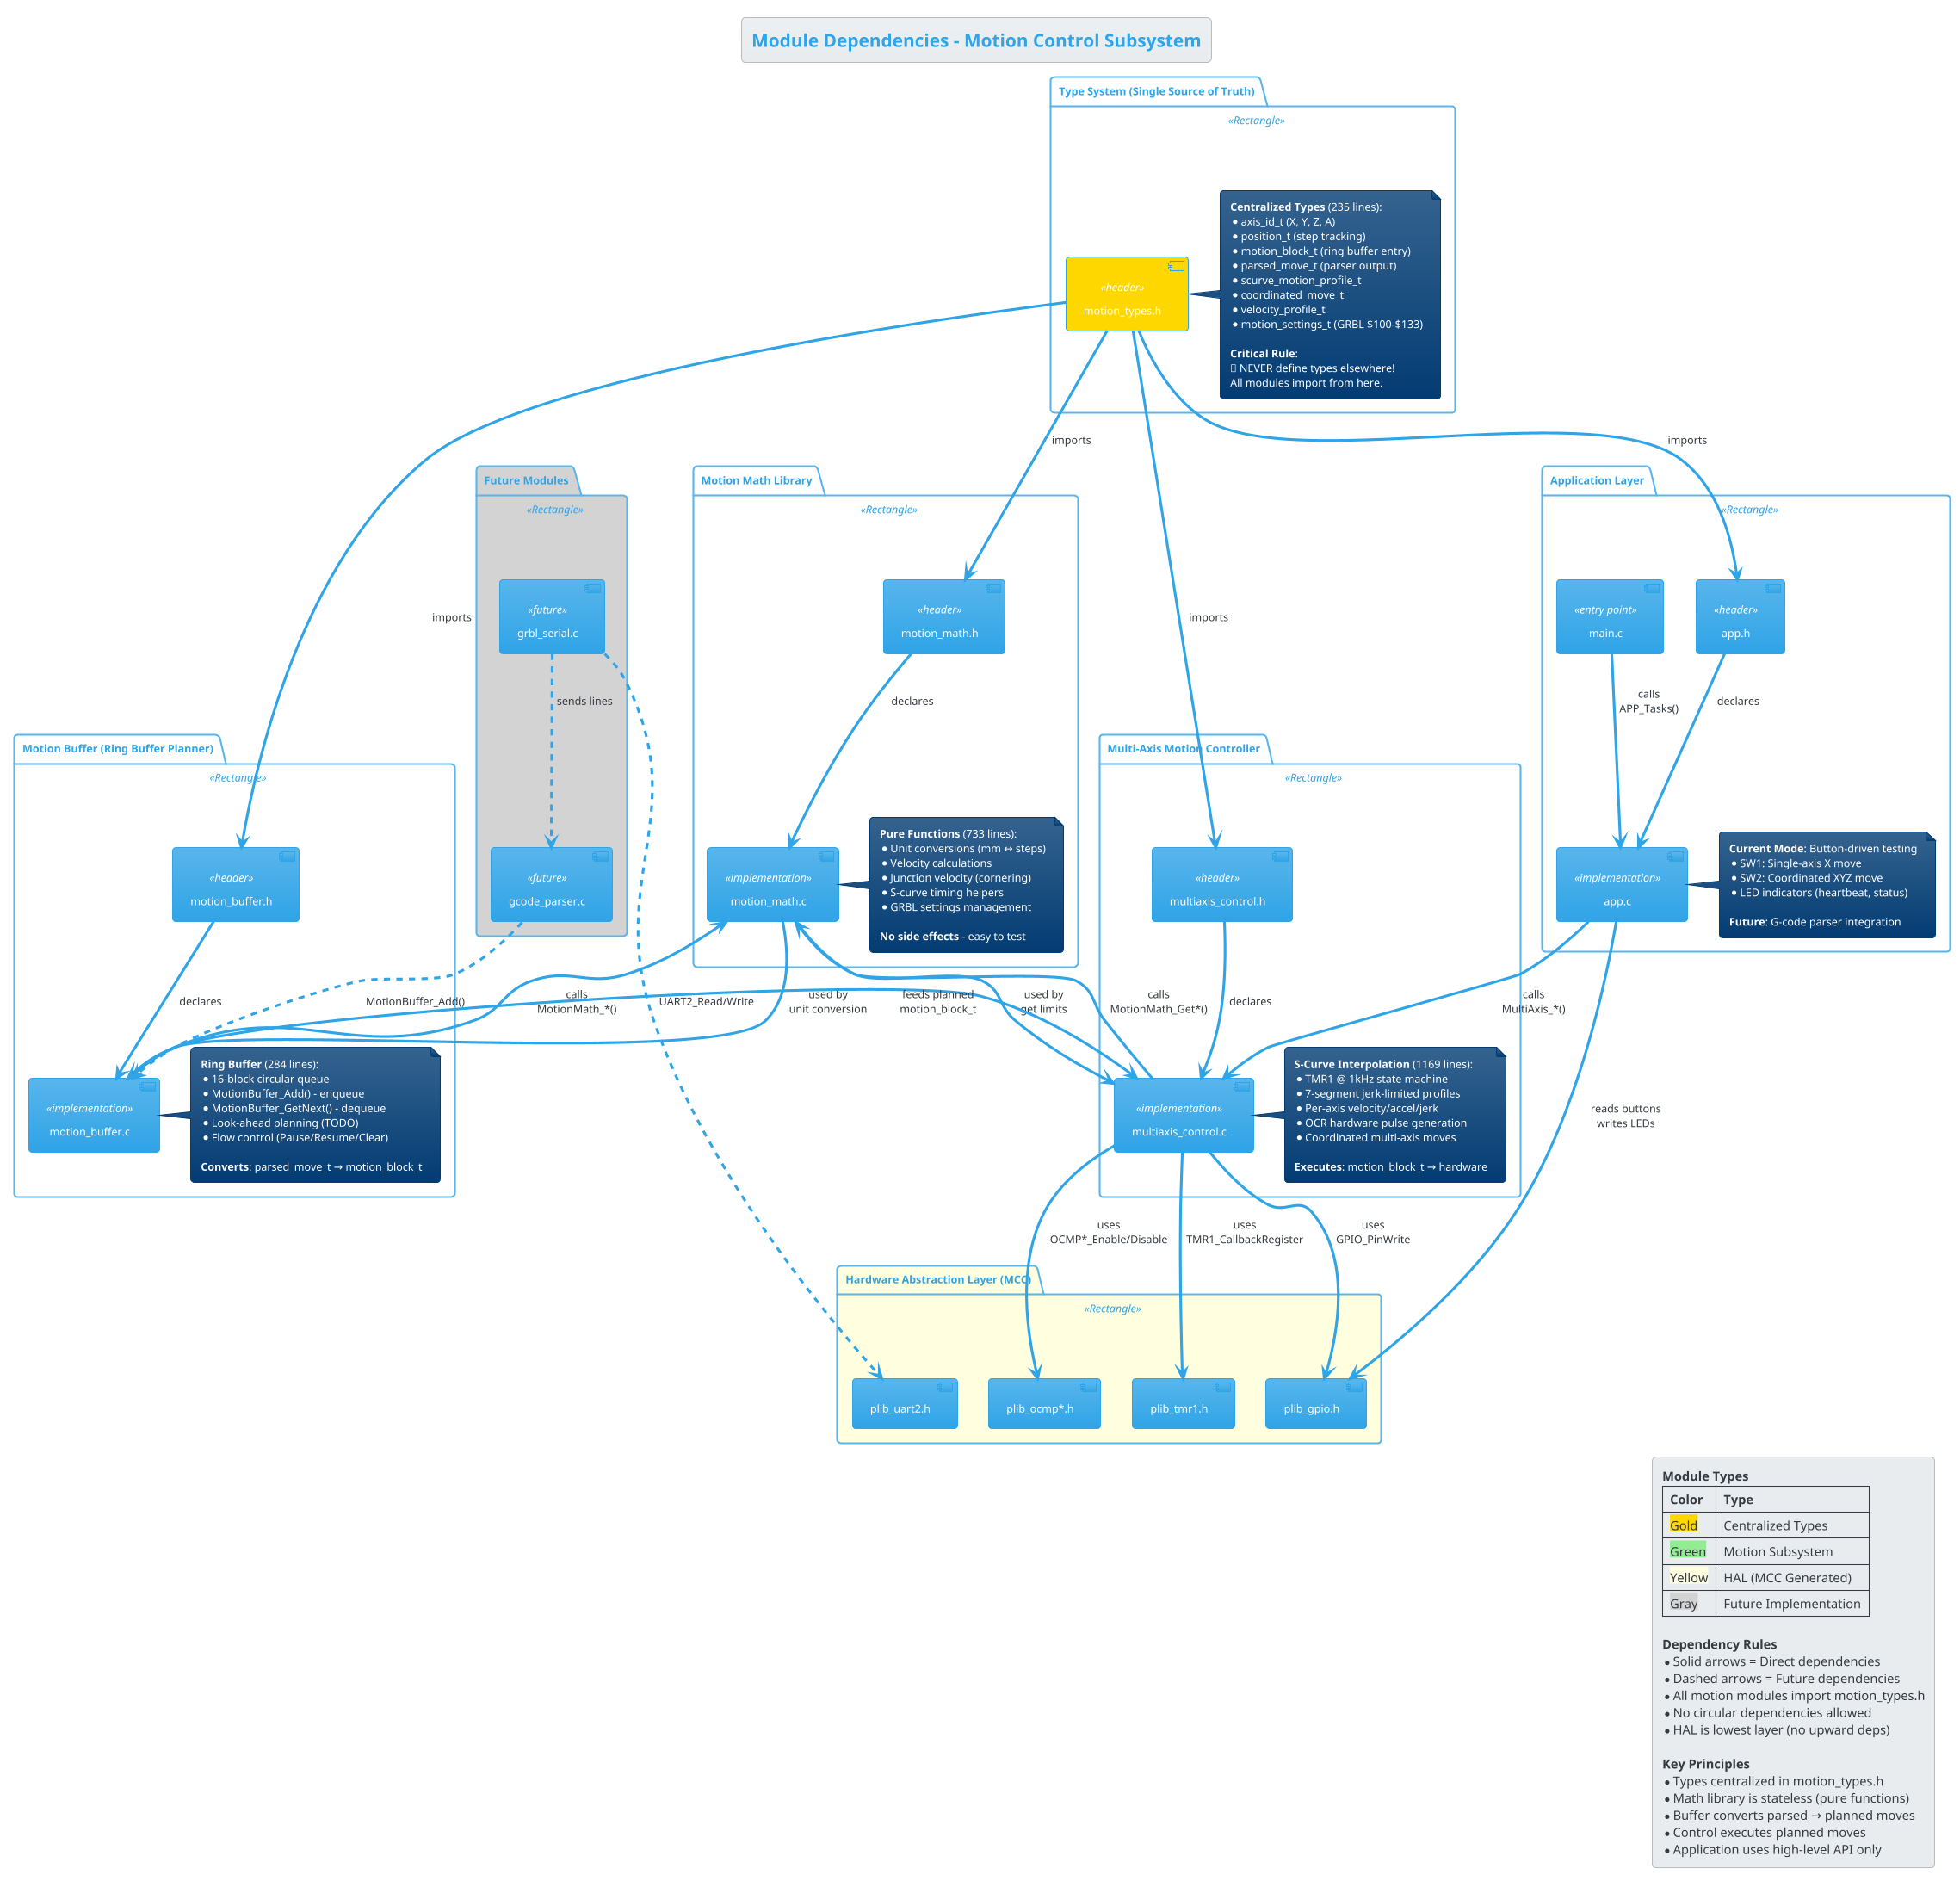 @startuml
!theme cerulean
title Module Dependencies - Motion Control Subsystem

' ============================================================================
' CENTRALIZED TYPE SYSTEM
' ============================================================================
package "Type System (Single Source of Truth)" <<Rectangle>> {
  component [motion_types.h] as Types <<header>> #Gold
  
  note right of Types
    **Centralized Types** (235 lines):
    * axis_id_t (X, Y, Z, A)
    * position_t (step tracking)
    * motion_block_t (ring buffer entry)
    * parsed_move_t (parser output)
    * scurve_motion_profile_t
    * coordinated_move_t
    * velocity_profile_t
    * motion_settings_t (GRBL $100-$133)
    
    **Critical Rule**:
    🚫 NEVER define types elsewhere!
    All modules import from here.
  end note
}

' ============================================================================
' MOTION MATH LIBRARY
' ============================================================================
package "Motion Math Library" <<Rectangle>> {
  component [motion_math.h] as MathH <<header>>
  component [motion_math.c] as MathC <<implementation>>
  
  note right of MathC
    **Pure Functions** (733 lines):
    * Unit conversions (mm ↔ steps)
    * Velocity calculations
    * Junction velocity (cornering)
    * S-curve timing helpers
    * GRBL settings management
    
    **No side effects** - easy to test
  end note
}

' ============================================================================
' MOTION BUFFER (Ring Buffer)
' ============================================================================
package "Motion Buffer (Ring Buffer Planner)" <<Rectangle>> {
  component [motion_buffer.h] as BufferH <<header>>
  component [motion_buffer.c] as BufferC <<implementation>>
  
  note right of BufferC
    **Ring Buffer** (284 lines):
    * 16-block circular queue
    * MotionBuffer_Add() - enqueue
    * MotionBuffer_GetNext() - dequeue
    * Look-ahead planning (TODO)
    * Flow control (Pause/Resume/Clear)
    
    **Converts**: parsed_move_t → motion_block_t
  end note
}

' ============================================================================
' MULTI-AXIS CONTROL
' ============================================================================
package "Multi-Axis Motion Controller" <<Rectangle>> {
  component [multiaxis_control.h] as ControlH <<header>>
  component [multiaxis_control.c] as ControlC <<implementation>>
  
  note right of ControlC
    **S-Curve Interpolation** (1169 lines):
    * TMR1 @ 1kHz state machine
    * 7-segment jerk-limited profiles
    * Per-axis velocity/accel/jerk
    * OCR hardware pulse generation
    * Coordinated multi-axis moves
    
    **Executes**: motion_block_t → hardware
  end note
}

' ============================================================================
' APPLICATION LAYER
' ============================================================================
package "Application Layer" <<Rectangle>> {
  component [app.h] as AppH <<header>>
  component [app.c] as AppC <<implementation>>
  component [main.c] as Main <<entry point>>
  
  note right of AppC
    **Current Mode**: Button-driven testing
    * SW1: Single-axis X move
    * SW2: Coordinated XYZ move
    * LED indicators (heartbeat, status)
    
    **Future**: G-code parser integration
  end note
}

' ============================================================================
' HARDWARE ABSTRACTION LAYER (MCC Generated)
' ============================================================================
package "Hardware Abstraction Layer (MCC)" <<Rectangle>> #LightYellow {
  component [plib_tmr1.h] as TMR1_H
  component [plib_ocmp*.h] as OCR_H
  component [plib_gpio.h] as GPIO_H
  component [plib_uart2.h] as UART_H
}

' ============================================================================
' DEPENDENCIES - Type System
' ============================================================================
Types -down-> MathH : imports
Types -down-> BufferH : imports
Types -down-> ControlH : imports
Types -down-> AppH : imports

' ============================================================================
' DEPENDENCIES - Motion Math
' ============================================================================
MathH -down-> MathC : declares
MathC -down-> BufferC : used by\nunit conversion
MathC -down-> ControlC : used by\nget limits

' ============================================================================
' DEPENDENCIES - Motion Buffer
' ============================================================================
BufferH -down-> BufferC : declares
BufferC -down-> MathC : calls\nMotionMath_*()
BufferC -right-> ControlC : feeds planned\nmotion_block_t

' ============================================================================
' DEPENDENCIES - Multi-Axis Control
' ============================================================================
ControlH -down-> ControlC : declares
ControlC -down-> TMR1_H : uses\nTMR1_CallbackRegister
ControlC -down-> OCR_H : uses\nOCMP*_Enable/Disable
ControlC -down-> GPIO_H : uses\nGPIO_PinWrite
ControlC -up-> MathC : calls\nMotionMath_Get*()

' ============================================================================
' DEPENDENCIES - Application Layer
' ============================================================================
AppH -down-> AppC : declares
Main -down-> AppC : calls\nAPP_Tasks()
AppC -down-> ControlC : calls\nMultiAxis_*()
AppC -down-> GPIO_H : reads buttons\nwrites LEDs

' ============================================================================
' FUTURE DEPENDENCIES (Planned)
' ============================================================================
package "Future Modules" <<Rectangle>> #LightGray {
  component [gcode_parser.c] as Parser <<future>>
  component [grbl_serial.c] as Serial <<future>>
}

Serial .down.> Parser : sends lines
Parser .down.> BufferC : MotionBuffer_Add()
Serial .down.> UART_H : UART2_Read/Write

' ============================================================================
' LEGEND
' ============================================================================
legend right
  **Module Types**
  |= Color |= Type |
  | <back:gold>Gold</back> | Centralized Types |
  | <back:lightgreen>Green</back> | Motion Subsystem |
  | <back:lightyellow>Yellow</back> | HAL (MCC Generated) |
  | <back:lightgray>Gray</back> | Future Implementation |
  
  **Dependency Rules**
  * Solid arrows = Direct dependencies
  * Dashed arrows = Future dependencies
  * All motion modules import motion_types.h
  * No circular dependencies allowed
  * HAL is lowest layer (no upward deps)
  
  **Key Principles**
  * Types centralized in motion_types.h
  * Math library is stateless (pure functions)
  * Buffer converts parsed → planned moves
  * Control executes planned moves
  * Application uses high-level API only
end legend

@enduml
